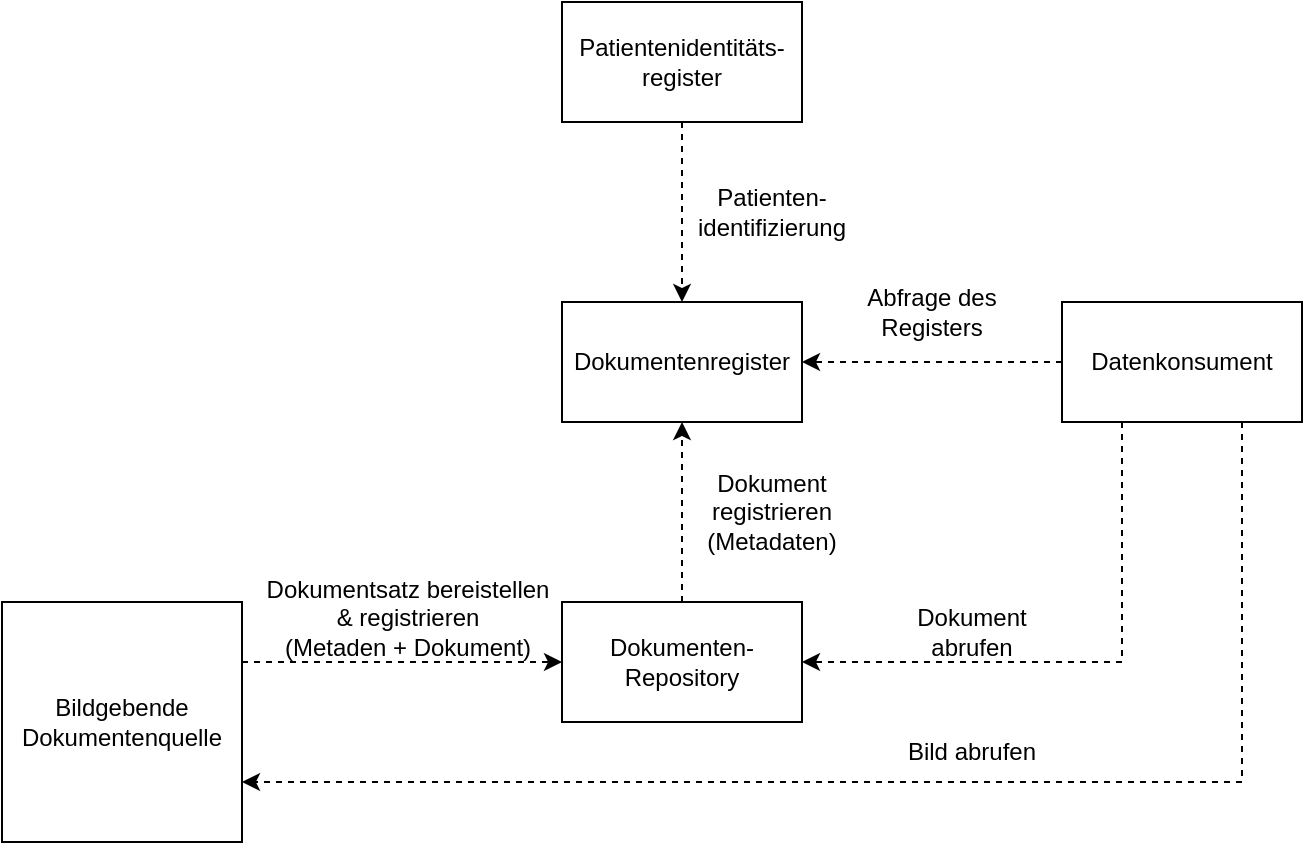 <mxfile version="20.8.16" type="embed">
    <diagram id="W0JX1s3fEZQFdNsFY1jl" name="Page-1">
        <mxGraphModel dx="974" dy="747" grid="1" gridSize="10" guides="1" tooltips="1" connect="1" arrows="1" fold="1" page="1" pageScale="1" pageWidth="827" pageHeight="1169" math="0" shadow="0">
            <root>
                <mxCell id="0"/>
                <mxCell id="1" parent="0"/>
                <mxCell id="2" value="Dokumentenregister" style="rounded=0;whiteSpace=wrap;html=1;fillColor=none;" vertex="1" parent="1">
                    <mxGeometry x="369" y="280" width="120" height="60" as="geometry"/>
                </mxCell>
                <mxCell id="11" style="edgeStyle=none;rounded=0;html=1;exitX=0.5;exitY=0;exitDx=0;exitDy=0;entryX=0.5;entryY=1;entryDx=0;entryDy=0;dashed=1;" edge="1" parent="1" source="3" target="2">
                    <mxGeometry relative="1" as="geometry"/>
                </mxCell>
                <mxCell id="3" value="Dokumenten-Repository" style="rounded=0;whiteSpace=wrap;html=1;fillColor=none;" vertex="1" parent="1">
                    <mxGeometry x="369" y="430" width="120" height="60" as="geometry"/>
                </mxCell>
                <mxCell id="10" style="edgeStyle=none;rounded=0;html=1;exitX=1;exitY=0.25;exitDx=0;exitDy=0;entryX=0;entryY=0.5;entryDx=0;entryDy=0;dashed=1;" edge="1" parent="1" source="4" target="3">
                    <mxGeometry relative="1" as="geometry"/>
                </mxCell>
                <mxCell id="4" value="Bildgebende Dokumentenquelle" style="rounded=0;whiteSpace=wrap;html=1;fillColor=none;" vertex="1" parent="1">
                    <mxGeometry x="89" y="430" width="120" height="120" as="geometry"/>
                </mxCell>
                <mxCell id="8" style="edgeStyle=none;html=1;exitX=0.25;exitY=1;exitDx=0;exitDy=0;entryX=1;entryY=0.5;entryDx=0;entryDy=0;dashed=1;rounded=0;" edge="1" parent="1" source="5" target="3">
                    <mxGeometry relative="1" as="geometry">
                        <Array as="points">
                            <mxPoint x="649" y="460"/>
                        </Array>
                    </mxGeometry>
                </mxCell>
                <mxCell id="9" style="edgeStyle=none;rounded=0;html=1;exitX=0.75;exitY=1;exitDx=0;exitDy=0;entryX=1;entryY=0.75;entryDx=0;entryDy=0;dashed=1;" edge="1" parent="1" source="5" target="4">
                    <mxGeometry relative="1" as="geometry">
                        <Array as="points">
                            <mxPoint x="709" y="520"/>
                        </Array>
                    </mxGeometry>
                </mxCell>
                <mxCell id="15" style="edgeStyle=none;rounded=0;html=1;exitX=0;exitY=0.5;exitDx=0;exitDy=0;entryX=1;entryY=0.5;entryDx=0;entryDy=0;dashed=1;" edge="1" parent="1" source="5" target="2">
                    <mxGeometry relative="1" as="geometry"/>
                </mxCell>
                <mxCell id="5" value="Datenkonsument" style="rounded=0;whiteSpace=wrap;html=1;fillColor=none;" vertex="1" parent="1">
                    <mxGeometry x="619" y="280" width="120" height="60" as="geometry"/>
                </mxCell>
                <mxCell id="12" style="edgeStyle=none;rounded=0;html=1;exitX=0.5;exitY=1;exitDx=0;exitDy=0;entryX=0.5;entryY=0;entryDx=0;entryDy=0;dashed=1;" edge="1" parent="1" source="6" target="2">
                    <mxGeometry relative="1" as="geometry"/>
                </mxCell>
                <mxCell id="6" value="Patientenidentitäts-register" style="rounded=0;whiteSpace=wrap;html=1;fillColor=none;" vertex="1" parent="1">
                    <mxGeometry x="369" y="130" width="120" height="60" as="geometry"/>
                </mxCell>
                <mxCell id="16" value="Abfrage des Registers" style="text;html=1;strokeColor=none;fillColor=none;align=center;verticalAlign=middle;whiteSpace=wrap;rounded=0;" vertex="1" parent="1">
                    <mxGeometry x="519" y="270" width="70" height="30" as="geometry"/>
                </mxCell>
                <mxCell id="19" value="Dokument abrufen" style="text;html=1;strokeColor=none;fillColor=none;align=center;verticalAlign=middle;whiteSpace=wrap;rounded=0;" vertex="1" parent="1">
                    <mxGeometry x="539" y="430" width="70" height="30" as="geometry"/>
                </mxCell>
                <mxCell id="20" value="Bild abrufen" style="text;html=1;strokeColor=none;fillColor=none;align=center;verticalAlign=middle;whiteSpace=wrap;rounded=0;" vertex="1" parent="1">
                    <mxGeometry x="539" y="490" width="70" height="30" as="geometry"/>
                </mxCell>
                <mxCell id="21" value="Dokument registrieren (Metadaten)" style="text;html=1;strokeColor=none;fillColor=none;align=center;verticalAlign=middle;whiteSpace=wrap;rounded=0;" vertex="1" parent="1">
                    <mxGeometry x="439" y="370" width="70" height="30" as="geometry"/>
                </mxCell>
                <mxCell id="22" value="Dokumentsatz bereistellen &amp;amp; registrieren&lt;br&gt;(Metaden + Dokument)" style="text;html=1;strokeColor=none;fillColor=none;align=center;verticalAlign=middle;whiteSpace=wrap;rounded=0;" vertex="1" parent="1">
                    <mxGeometry x="217" y="423" width="150" height="30" as="geometry"/>
                </mxCell>
                <mxCell id="23" value="Patienten-identifizierung" style="text;html=1;strokeColor=none;fillColor=none;align=center;verticalAlign=middle;whiteSpace=wrap;rounded=0;" vertex="1" parent="1">
                    <mxGeometry x="439" y="220" width="70" height="30" as="geometry"/>
                </mxCell>
            </root>
        </mxGraphModel>
    </diagram>
</mxfile>